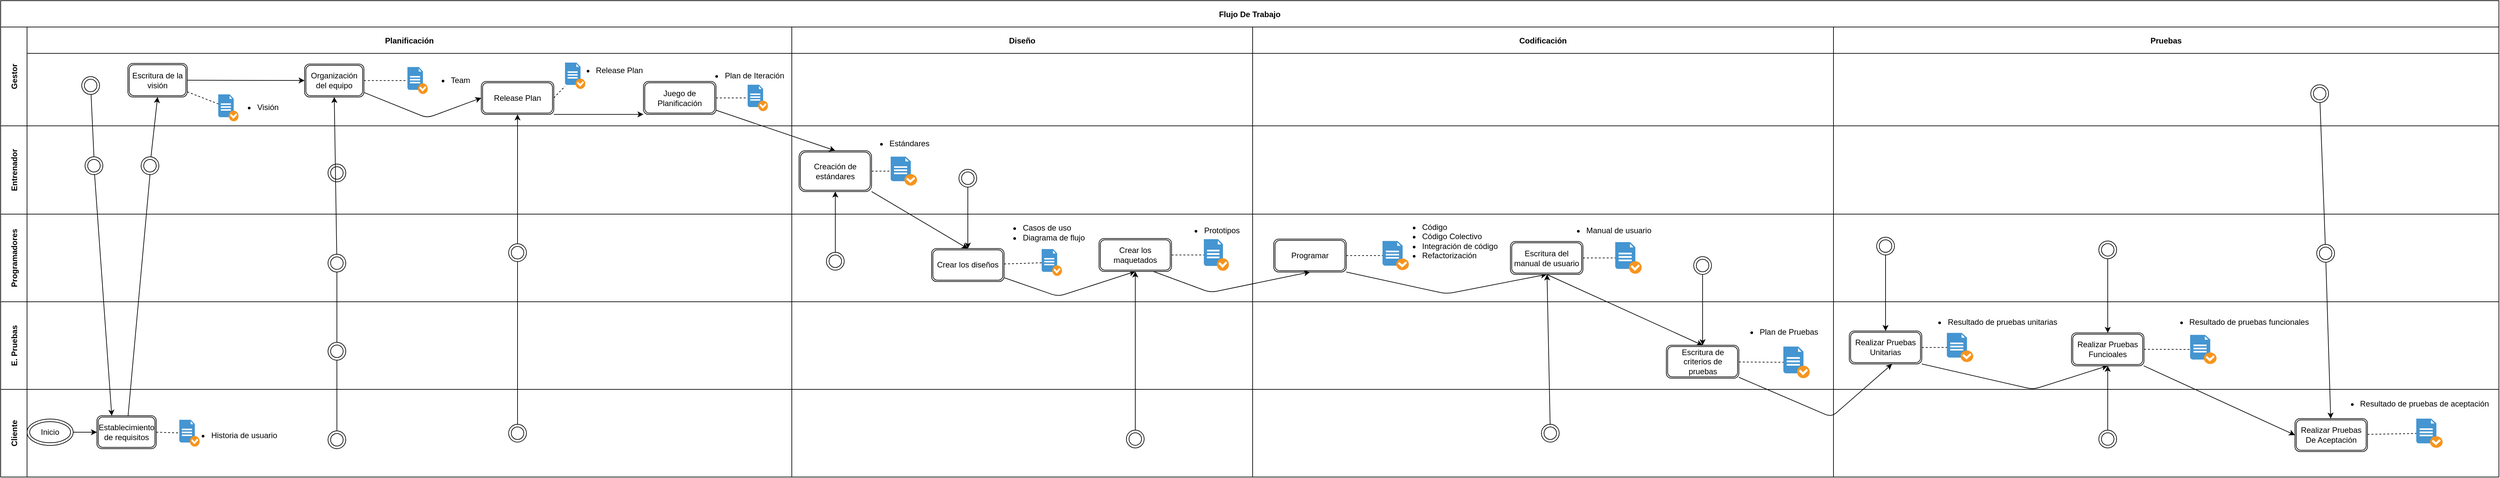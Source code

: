 <mxfile>
    <diagram id="Hp4dVfdLVx2DITK1ITba" name="Página-1">
        <mxGraphModel dx="740" dy="1263" grid="0" gridSize="10" guides="1" tooltips="1" connect="1" arrows="1" fold="1" page="0" pageScale="1" pageWidth="827" pageHeight="1169" math="0" shadow="0">
            <root>
                <mxCell id="0"/>
                <mxCell id="1" parent="0"/>
                <mxCell id="2" value="Flujo De Trabajo" style="shape=table;childLayout=tableLayout;startSize=40;collapsible=0;recursiveResize=0;expand=0;fontStyle=1;" parent="1" vertex="1">
                    <mxGeometry x="467" y="-123" width="3789.307" height="723" as="geometry"/>
                </mxCell>
                <mxCell id="3" value="Gestor" style="shape=tableRow;horizontal=0;startSize=40;swimlaneHead=0;swimlaneBody=0;top=0;left=0;bottom=0;right=0;dropTarget=0;fillColor=none;collapsible=0;recursiveResize=0;expand=0;fontStyle=1;" parent="2" vertex="1">
                    <mxGeometry y="40" width="3789.307" height="150" as="geometry"/>
                </mxCell>
                <mxCell id="15" value="Planificación" style="swimlane;swimlaneHead=0;swimlaneBody=0;fontStyle=0;connectable=0;fillColor=none;startSize=40;collapsible=0;recursiveResize=0;expand=0;fontStyle=1;" parent="3" vertex="1">
                    <mxGeometry x="40" width="1160" height="150" as="geometry">
                        <mxRectangle width="1160" height="150" as="alternateBounds"/>
                    </mxGeometry>
                </mxCell>
                <mxCell id="63" style="edgeStyle=none;html=1;strokeColor=default;strokeWidth=1;endArrow=none;endFill=0;dashed=1;" parent="15" source="59" target="60" edge="1">
                    <mxGeometry relative="1" as="geometry"/>
                </mxCell>
                <mxCell id="229" style="edgeStyle=none;html=1;entryX=0;entryY=0.5;entryDx=0;entryDy=0;endArrow=classic;endFill=1;" parent="15" source="59" target="64" edge="1">
                    <mxGeometry relative="1" as="geometry">
                        <Array as="points">
                            <mxPoint x="607" y="138"/>
                        </Array>
                    </mxGeometry>
                </mxCell>
                <mxCell id="59" value="Organización del equipo" style="shape=ext;double=1;rounded=1;whiteSpace=wrap;html=1;" parent="15" vertex="1">
                    <mxGeometry x="421" y="56.2" width="90" height="50" as="geometry"/>
                </mxCell>
                <mxCell id="60" value="" style="shadow=0;dashed=0;html=1;strokeColor=none;fillColor=#4495D1;labelPosition=center;verticalLabelPosition=bottom;verticalAlign=top;align=center;outlineConnect=0;shape=mxgraph.veeam.checked_doc;" parent="15" vertex="1">
                    <mxGeometry x="577" y="60.8" width="30.8" height="40.8" as="geometry"/>
                </mxCell>
                <mxCell id="61" value="&lt;div style=&quot;text-align: justify;&quot;&gt;&lt;ul&gt;&lt;li&gt;&lt;span style=&quot;background-color: initial;&quot;&gt;Team&lt;/span&gt;&lt;/li&gt;&lt;/ul&gt;&lt;/div&gt;" style="text;html=1;align=center;verticalAlign=middle;resizable=0;points=[];autosize=1;strokeColor=none;fillColor=none;" parent="15" vertex="1">
                    <mxGeometry x="593" y="52.7" width="87" height="56" as="geometry"/>
                </mxCell>
                <mxCell id="189" value="" style="shadow=0;dashed=0;html=1;strokeColor=none;fillColor=#4495D1;labelPosition=center;verticalLabelPosition=bottom;verticalAlign=top;align=center;outlineConnect=0;shape=mxgraph.veeam.checked_doc;" parent="15" vertex="1">
                    <mxGeometry x="290" y="102.3" width="30.8" height="40.8" as="geometry"/>
                </mxCell>
                <mxCell id="210" value="" style="ellipse;shape=doubleEllipse;whiteSpace=wrap;html=1;aspect=fixed;fillColor=#FFFFFF;" parent="15" vertex="1">
                    <mxGeometry x="83" y="75.3" width="27" height="27" as="geometry"/>
                </mxCell>
                <mxCell id="218" style="edgeStyle=none;html=1;entryX=0;entryY=0.5;entryDx=0;entryDy=0;endArrow=classic;endFill=1;" parent="15" source="186" target="59" edge="1">
                    <mxGeometry relative="1" as="geometry"/>
                </mxCell>
                <mxCell id="186" value="Escritura de la visión" style="shape=ext;double=1;rounded=1;whiteSpace=wrap;html=1;" parent="15" vertex="1">
                    <mxGeometry x="153" y="55.2" width="90" height="51" as="geometry"/>
                </mxCell>
                <mxCell id="217" style="edgeStyle=none;html=1;endArrow=none;endFill=0;dashed=1;" parent="15" source="186" target="189" edge="1">
                    <mxGeometry relative="1" as="geometry"/>
                </mxCell>
                <mxCell id="318" style="edgeStyle=none;html=1;exitX=1;exitY=1;exitDx=0;exitDy=0;entryX=0;entryY=1;entryDx=0;entryDy=0;" edge="1" parent="15" source="64" target="310">
                    <mxGeometry relative="1" as="geometry"/>
                </mxCell>
                <mxCell id="64" value="Release Plan" style="shape=ext;double=1;rounded=1;whiteSpace=wrap;html=1;" parent="15" vertex="1">
                    <mxGeometry x="689" y="82.6" width="110" height="50" as="geometry"/>
                </mxCell>
                <mxCell id="67" value="" style="shadow=0;dashed=0;html=1;strokeColor=none;fillColor=#4495D1;labelPosition=center;verticalLabelPosition=bottom;verticalAlign=top;align=center;outlineConnect=0;shape=mxgraph.veeam.checked_doc;" parent="15" vertex="1">
                    <mxGeometry x="816" y="54.0" width="30.8" height="40" as="geometry"/>
                </mxCell>
                <mxCell id="194" style="edgeStyle=none;html=1;exitX=1;exitY=0.5;exitDx=0;exitDy=0;endArrow=none;endFill=0;dashed=1;" parent="15" source="64" target="67" edge="1">
                    <mxGeometry relative="1" as="geometry"/>
                </mxCell>
                <mxCell id="68" value="&lt;div style=&quot;text-align: justify;&quot;&gt;&lt;ul&gt;&lt;li&gt;Release Plan&lt;/li&gt;&lt;/ul&gt;&lt;/div&gt;" style="text;html=1;align=center;verticalAlign=middle;resizable=0;points=[];autosize=1;strokeColor=none;fillColor=none;" parent="15" vertex="1">
                    <mxGeometry x="813" y="38.0" width="129" height="56" as="geometry"/>
                </mxCell>
                <mxCell id="188" value="&lt;div style=&quot;text-align: justify;&quot;&gt;&lt;ul&gt;&lt;li&gt;&lt;span style=&quot;background-color: initial;&quot;&gt;Visión&lt;/span&gt;&lt;/li&gt;&lt;/ul&gt;&lt;/div&gt;" style="text;html=1;align=center;verticalAlign=middle;resizable=0;points=[];autosize=1;strokeColor=none;fillColor=none;" parent="15" vertex="1">
                    <mxGeometry x="300" y="94" width="90" height="56" as="geometry"/>
                </mxCell>
                <mxCell id="310" value="Juego de Planificación" style="shape=ext;double=1;rounded=1;whiteSpace=wrap;html=1;" vertex="1" parent="15">
                    <mxGeometry x="935" y="82.6" width="110" height="50" as="geometry"/>
                </mxCell>
                <mxCell id="311" value="" style="shadow=0;dashed=0;html=1;strokeColor=none;fillColor=#4495D1;labelPosition=center;verticalLabelPosition=bottom;verticalAlign=top;align=center;outlineConnect=0;shape=mxgraph.veeam.checked_doc;" vertex="1" parent="15">
                    <mxGeometry x="1093" y="87.6" width="30.8" height="40" as="geometry"/>
                </mxCell>
                <mxCell id="312" style="edgeStyle=none;html=1;exitX=1;exitY=0.5;exitDx=0;exitDy=0;endArrow=none;endFill=0;dashed=1;" edge="1" parent="15" source="310" target="311">
                    <mxGeometry relative="1" as="geometry"/>
                </mxCell>
                <mxCell id="313" value="&lt;div style=&quot;text-align: justify;&quot;&gt;&lt;ul&gt;&lt;li&gt;Plan de Iteración&lt;/li&gt;&lt;/ul&gt;&lt;/div&gt;" style="text;html=1;align=center;verticalAlign=middle;resizable=0;points=[];autosize=1;strokeColor=none;fillColor=none;" vertex="1" parent="15">
                    <mxGeometry x="1009" y="45.6" width="148" height="56" as="geometry"/>
                </mxCell>
                <mxCell id="4" value="Diseño" style="swimlane;swimlaneHead=0;swimlaneBody=0;fontStyle=0;connectable=0;fillColor=none;startSize=40;collapsible=0;recursiveResize=0;expand=0;fontStyle=1;" parent="3" vertex="1">
                    <mxGeometry x="1200" width="699" height="150" as="geometry">
                        <mxRectangle width="699" height="150" as="alternateBounds"/>
                    </mxGeometry>
                </mxCell>
                <mxCell id="5" value="Codificación" style="swimlane;swimlaneHead=0;swimlaneBody=0;fontStyle=0;connectable=0;fillColor=none;startSize=40;collapsible=0;recursiveResize=0;expand=0;fontStyle=1;" parent="3" vertex="1">
                    <mxGeometry x="1899" width="881" height="150" as="geometry">
                        <mxRectangle width="881" height="150" as="alternateBounds"/>
                    </mxGeometry>
                </mxCell>
                <mxCell id="6" value="Pruebas" style="swimlane;swimlaneHead=0;swimlaneBody=0;fontStyle=0;connectable=0;fillColor=none;startSize=40;collapsible=0;recursiveResize=0;expand=0;fontStyle=1;" parent="3" vertex="1">
                    <mxGeometry x="2780" width="1009" height="150" as="geometry">
                        <mxRectangle width="1009" height="150" as="alternateBounds"/>
                    </mxGeometry>
                </mxCell>
                <mxCell id="283" value="" style="ellipse;shape=doubleEllipse;whiteSpace=wrap;html=1;aspect=fixed;fillColor=#FFFFFF;" parent="6" vertex="1">
                    <mxGeometry x="724" y="87.6" width="27" height="27" as="geometry"/>
                </mxCell>
                <mxCell id="7" value="Entrenador" style="shape=tableRow;horizontal=0;startSize=40;swimlaneHead=0;swimlaneBody=0;top=0;left=0;bottom=0;right=0;dropTarget=0;fillColor=none;collapsible=0;recursiveResize=0;expand=0;fontStyle=1;" parent="2" vertex="1">
                    <mxGeometry y="190" width="3789.307" height="134" as="geometry"/>
                </mxCell>
                <mxCell id="16" style="swimlane;swimlaneHead=0;swimlaneBody=0;fontStyle=0;connectable=0;fillColor=none;startSize=0;collapsible=0;recursiveResize=0;expand=0;fontStyle=1;" parent="7" vertex="1">
                    <mxGeometry x="40" width="1160" height="134" as="geometry">
                        <mxRectangle width="1160" height="134" as="alternateBounds"/>
                    </mxGeometry>
                </mxCell>
                <mxCell id="211" value="" style="ellipse;shape=doubleEllipse;whiteSpace=wrap;html=1;aspect=fixed;fillColor=#FFFFFF;" parent="16" vertex="1">
                    <mxGeometry x="88" y="47" width="27" height="27" as="geometry"/>
                </mxCell>
                <mxCell id="219" value="" style="ellipse;shape=doubleEllipse;whiteSpace=wrap;html=1;aspect=fixed;fillColor=#FFFFFF;" parent="16" vertex="1">
                    <mxGeometry x="173" y="47" width="27" height="27" as="geometry"/>
                </mxCell>
                <mxCell id="224" value="" style="ellipse;shape=doubleEllipse;whiteSpace=wrap;html=1;aspect=fixed;fillColor=#FFFFFF;" parent="16" vertex="1">
                    <mxGeometry x="456.5" y="58" width="27" height="27" as="geometry"/>
                </mxCell>
                <mxCell id="8" value="" style="swimlane;swimlaneHead=0;swimlaneBody=0;fontStyle=0;connectable=0;fillColor=none;startSize=0;collapsible=0;recursiveResize=0;expand=0;fontStyle=1;" parent="7" vertex="1">
                    <mxGeometry x="1200" width="699" height="134" as="geometry">
                        <mxRectangle width="699" height="134" as="alternateBounds"/>
                    </mxGeometry>
                </mxCell>
                <mxCell id="240" value="" style="ellipse;shape=doubleEllipse;whiteSpace=wrap;html=1;aspect=fixed;fillColor=#FFFFFF;" parent="8" vertex="1">
                    <mxGeometry x="253.5" y="66" width="27" height="27" as="geometry"/>
                </mxCell>
                <mxCell id="70" value="Creación de estándares" style="shape=ext;double=1;rounded=1;whiteSpace=wrap;html=1;" parent="8" vertex="1">
                    <mxGeometry x="11" y="37.7" width="110" height="62" as="geometry"/>
                </mxCell>
                <mxCell id="85" value="" style="shadow=0;dashed=0;html=1;strokeColor=none;fillColor=#4495D1;labelPosition=center;verticalLabelPosition=bottom;verticalAlign=top;align=center;outlineConnect=0;shape=mxgraph.veeam.checked_doc;" parent="8" vertex="1">
                    <mxGeometry x="150" y="46.7" width="40" height="44" as="geometry"/>
                </mxCell>
                <mxCell id="239" style="edgeStyle=none;html=1;dashed=1;endArrow=none;endFill=0;" parent="8" source="70" target="85" edge="1">
                    <mxGeometry relative="1" as="geometry"/>
                </mxCell>
                <mxCell id="237" value="" style="ellipse;shape=doubleEllipse;whiteSpace=wrap;html=1;aspect=fixed;fillColor=#FFFFFF;" parent="8" vertex="1">
                    <mxGeometry x="52.5" y="192" width="27" height="27" as="geometry"/>
                </mxCell>
                <mxCell id="238" style="edgeStyle=none;html=1;entryX=0.5;entryY=1;entryDx=0;entryDy=0;endArrow=classic;endFill=1;" parent="8" source="237" target="70" edge="1">
                    <mxGeometry relative="1" as="geometry"/>
                </mxCell>
                <mxCell id="86" value="&lt;div style=&quot;text-align: justify;&quot;&gt;&lt;ul&gt;&lt;li&gt;Estándares&lt;/li&gt;&lt;/ul&gt;&lt;/div&gt;" style="text;html=1;align=center;verticalAlign=middle;resizable=0;points=[];autosize=1;strokeColor=none;fillColor=none;" parent="8" vertex="1">
                    <mxGeometry x="98" y="-1" width="119" height="56" as="geometry"/>
                </mxCell>
                <mxCell id="9" value="" style="swimlane;swimlaneHead=0;swimlaneBody=0;fontStyle=0;connectable=0;fillColor=none;startSize=0;collapsible=0;recursiveResize=0;expand=0;fontStyle=1;" parent="7" vertex="1">
                    <mxGeometry x="1899" width="881" height="134" as="geometry">
                        <mxRectangle width="881" height="134" as="alternateBounds"/>
                    </mxGeometry>
                </mxCell>
                <mxCell id="10" value="" style="swimlane;swimlaneHead=0;swimlaneBody=0;fontStyle=0;connectable=0;fillColor=none;startSize=0;collapsible=0;recursiveResize=0;expand=0;fontStyle=1;" parent="7" vertex="1">
                    <mxGeometry x="2780" width="1009" height="134" as="geometry">
                        <mxRectangle width="1009" height="134" as="alternateBounds"/>
                    </mxGeometry>
                </mxCell>
                <mxCell id="11" value="Programadores" style="shape=tableRow;horizontal=0;startSize=40;swimlaneHead=0;swimlaneBody=0;top=0;left=0;bottom=0;right=0;dropTarget=0;fillColor=none;collapsible=0;recursiveResize=0;expand=0;fontStyle=1;" parent="2" vertex="1">
                    <mxGeometry y="324" width="3789.307" height="133" as="geometry"/>
                </mxCell>
                <mxCell id="17" style="swimlane;swimlaneHead=0;swimlaneBody=0;fontStyle=0;connectable=0;fillColor=none;startSize=0;collapsible=0;recursiveResize=0;expand=0;fontStyle=1;" parent="11" vertex="1">
                    <mxGeometry x="40" width="1160" height="133" as="geometry">
                        <mxRectangle width="1160" height="133" as="alternateBounds"/>
                    </mxGeometry>
                </mxCell>
                <mxCell id="220" value="" style="ellipse;shape=doubleEllipse;whiteSpace=wrap;html=1;aspect=fixed;fillColor=#FFFFFF;" parent="17" vertex="1">
                    <mxGeometry x="456.5" y="60.85" width="27" height="27" as="geometry"/>
                </mxCell>
                <mxCell id="232" value="" style="ellipse;shape=doubleEllipse;whiteSpace=wrap;html=1;aspect=fixed;fillColor=#FFFFFF;" parent="17" vertex="1">
                    <mxGeometry x="730.5" y="45" width="27" height="27" as="geometry"/>
                </mxCell>
                <mxCell id="12" value="" style="swimlane;swimlaneHead=0;swimlaneBody=0;fontStyle=0;connectable=0;fillColor=none;startSize=0;collapsible=0;recursiveResize=0;expand=0;fontStyle=1;" parent="11" vertex="1">
                    <mxGeometry x="1200" width="699" height="133" as="geometry">
                        <mxRectangle width="699" height="133" as="alternateBounds"/>
                    </mxGeometry>
                </mxCell>
                <mxCell id="249" style="edgeStyle=none;html=1;entryX=0.5;entryY=1;entryDx=0;entryDy=0;endArrow=classic;endFill=1;" parent="12" source="90" target="248" edge="1">
                    <mxGeometry relative="1" as="geometry">
                        <Array as="points">
                            <mxPoint x="404" y="125"/>
                        </Array>
                    </mxGeometry>
                </mxCell>
                <mxCell id="321" style="edgeStyle=none;html=1;endArrow=none;endFill=0;dashed=1;" edge="1" parent="12" source="90" target="242">
                    <mxGeometry relative="1" as="geometry"/>
                </mxCell>
                <mxCell id="90" value="Crear los diseños" style="shape=ext;double=1;rounded=1;whiteSpace=wrap;html=1;" parent="12" vertex="1">
                    <mxGeometry x="212" y="52.3" width="110" height="50" as="geometry"/>
                </mxCell>
                <mxCell id="92" value="" style="shadow=0;dashed=0;html=1;strokeColor=none;fillColor=#4495D1;labelPosition=center;verticalLabelPosition=bottom;verticalAlign=top;align=center;outlineConnect=0;shape=mxgraph.veeam.checked_doc;" parent="12" vertex="1">
                    <mxGeometry x="625" y="38" width="38" height="48" as="geometry"/>
                </mxCell>
                <mxCell id="242" value="" style="shadow=0;dashed=0;html=1;strokeColor=none;fillColor=#4495D1;labelPosition=center;verticalLabelPosition=bottom;verticalAlign=top;align=center;outlineConnect=0;shape=mxgraph.veeam.checked_doc;" parent="12" vertex="1">
                    <mxGeometry x="379" y="53.0" width="30.8" height="40.8" as="geometry"/>
                </mxCell>
                <mxCell id="250" style="edgeStyle=none;html=1;endArrow=none;endFill=0;dashed=1;" parent="12" source="248" target="92" edge="1">
                    <mxGeometry relative="1" as="geometry"/>
                </mxCell>
                <mxCell id="248" value="Crear los maquetados" style="shape=ext;double=1;rounded=1;whiteSpace=wrap;html=1;" parent="12" vertex="1">
                    <mxGeometry x="466" y="37" width="110" height="50" as="geometry"/>
                </mxCell>
                <mxCell id="253" value="&lt;div style=&quot;text-align: justify;&quot;&gt;&lt;ul&gt;&lt;li&gt;Prototipos&lt;/li&gt;&lt;/ul&gt;&lt;/div&gt;" style="text;html=1;align=center;verticalAlign=middle;resizable=0;points=[];autosize=1;strokeColor=none;fillColor=none;" parent="12" vertex="1">
                    <mxGeometry x="576" y="-3" width="112" height="56" as="geometry"/>
                </mxCell>
                <mxCell id="241" value="&lt;div style=&quot;text-align: justify;&quot;&gt;&lt;ul&gt;&lt;li&gt;Casos de uso&lt;/li&gt;&lt;li&gt;Diagrama de flujo&lt;/li&gt;&lt;/ul&gt;&lt;/div&gt;" style="text;html=1;align=center;verticalAlign=middle;resizable=0;points=[];autosize=1;strokeColor=none;fillColor=none;" parent="12" vertex="1">
                    <mxGeometry x="301" y="-11" width="152" height="77" as="geometry"/>
                </mxCell>
                <mxCell id="13" value="" style="swimlane;swimlaneHead=0;swimlaneBody=0;fontStyle=0;connectable=0;fillColor=none;startSize=0;collapsible=0;recursiveResize=0;expand=0;fontStyle=1;" parent="11" vertex="1">
                    <mxGeometry x="1899" width="881" height="133" as="geometry">
                        <mxRectangle width="881" height="133" as="alternateBounds"/>
                    </mxGeometry>
                </mxCell>
                <mxCell id="326" style="edgeStyle=none;html=1;exitX=1;exitY=1;exitDx=0;exitDy=0;entryX=0.5;entryY=1;entryDx=0;entryDy=0;endArrow=classic;endFill=1;" edge="1" parent="13" source="195" target="323">
                    <mxGeometry relative="1" as="geometry">
                        <Array as="points">
                            <mxPoint x="294" y="121"/>
                        </Array>
                    </mxGeometry>
                </mxCell>
                <mxCell id="195" value="Programar" style="shape=ext;double=1;rounded=1;whiteSpace=wrap;html=1;" parent="13" vertex="1">
                    <mxGeometry x="32" y="37.85" width="110" height="50" as="geometry"/>
                </mxCell>
                <mxCell id="196" value="" style="shadow=0;dashed=0;html=1;strokeColor=none;fillColor=#4495D1;labelPosition=center;verticalLabelPosition=bottom;verticalAlign=top;align=center;outlineConnect=0;shape=mxgraph.veeam.checked_doc;" parent="13" vertex="1">
                    <mxGeometry x="197" y="40.7" width="40" height="44.3" as="geometry"/>
                </mxCell>
                <mxCell id="199" style="edgeStyle=none;html=1;exitX=1;exitY=0.5;exitDx=0;exitDy=0;endArrow=none;endFill=0;dashed=1;" parent="13" source="195" target="196" edge="1">
                    <mxGeometry relative="1" as="geometry"/>
                </mxCell>
                <mxCell id="197" value="&lt;div style=&quot;text-align: justify;&quot;&gt;&lt;ul&gt;&lt;li&gt;Código&lt;/li&gt;&lt;li&gt;Código Colectivo&lt;/li&gt;&lt;li&gt;Integración de código&lt;/li&gt;&lt;li&gt;Refactorización&lt;/li&gt;&lt;/ul&gt;&lt;/div&gt;" style="text;html=1;align=center;verticalAlign=middle;resizable=0;points=[];autosize=1;strokeColor=none;fillColor=none;spacing=2;" parent="13" vertex="1">
                    <mxGeometry x="207" y="-18" width="173" height="118" as="geometry"/>
                </mxCell>
                <mxCell id="263" value="" style="ellipse;shape=doubleEllipse;whiteSpace=wrap;html=1;aspect=fixed;fillColor=#FFFFFF;" parent="13" vertex="1">
                    <mxGeometry x="669" y="64.5" width="27" height="27" as="geometry"/>
                </mxCell>
                <mxCell id="327" style="edgeStyle=none;html=1;endArrow=none;endFill=0;dashed=1;" edge="1" parent="13" source="323" target="324">
                    <mxGeometry relative="1" as="geometry"/>
                </mxCell>
                <mxCell id="323" value="Escritura del manual de usuario" style="shape=ext;double=1;rounded=1;whiteSpace=wrap;html=1;" vertex="1" parent="13">
                    <mxGeometry x="391" y="41.5" width="110" height="50" as="geometry"/>
                </mxCell>
                <mxCell id="324" value="" style="shadow=0;dashed=0;html=1;strokeColor=none;fillColor=#4495D1;labelPosition=center;verticalLabelPosition=bottom;verticalAlign=top;align=center;outlineConnect=0;shape=mxgraph.veeam.checked_doc;" vertex="1" parent="13">
                    <mxGeometry x="550" y="42.5" width="40" height="48" as="geometry"/>
                </mxCell>
                <mxCell id="325" value="&lt;div style=&quot;text-align: justify;&quot;&gt;&lt;ul&gt;&lt;li&gt;Manual de usuario&lt;/li&gt;&lt;/ul&gt;&lt;/div&gt;" style="text;html=1;align=center;verticalAlign=middle;resizable=0;points=[];autosize=1;strokeColor=none;fillColor=none;" vertex="1" parent="13">
                    <mxGeometry x="456" y="-3" width="157" height="56" as="geometry"/>
                </mxCell>
                <mxCell id="14" value="" style="swimlane;swimlaneHead=0;swimlaneBody=0;fontStyle=0;connectable=0;fillColor=none;startSize=0;collapsible=0;recursiveResize=0;expand=0;fontStyle=1;" parent="11" vertex="1">
                    <mxGeometry x="2780" width="1009" height="133" as="geometry">
                        <mxRectangle width="1009" height="133" as="alternateBounds"/>
                    </mxGeometry>
                </mxCell>
                <mxCell id="267" value="" style="ellipse;shape=doubleEllipse;whiteSpace=wrap;html=1;aspect=fixed;fillColor=#FFFFFF;" parent="14" vertex="1">
                    <mxGeometry x="65.5" y="35" width="27" height="27" as="geometry"/>
                </mxCell>
                <mxCell id="274" value="" style="ellipse;shape=doubleEllipse;whiteSpace=wrap;html=1;aspect=fixed;fillColor=#FFFFFF;" parent="14" vertex="1">
                    <mxGeometry x="402.5" y="40.7" width="27" height="27" as="geometry"/>
                </mxCell>
                <mxCell id="281" value="" style="ellipse;shape=doubleEllipse;whiteSpace=wrap;html=1;aspect=fixed;fillColor=#FFFFFF;" parent="14" vertex="1">
                    <mxGeometry x="733" y="46.0" width="27" height="27" as="geometry"/>
                </mxCell>
                <mxCell id="259" style="edgeStyle=none;html=1;exitX=0.75;exitY=1;exitDx=0;exitDy=0;entryX=0.5;entryY=1;entryDx=0;entryDy=0;endArrow=classic;endFill=1;" parent="11" source="248" target="195" edge="1">
                    <mxGeometry relative="1" as="geometry">
                        <Array as="points">
                            <mxPoint x="1835" y="119"/>
                        </Array>
                    </mxGeometry>
                </mxCell>
                <mxCell id="18" value="E. Pruebas" style="shape=tableRow;horizontal=0;startSize=40;swimlaneHead=0;swimlaneBody=0;top=0;left=0;bottom=0;right=0;dropTarget=0;fillColor=none;collapsible=0;recursiveResize=0;expand=0;fontStyle=1;" parent="2" vertex="1">
                    <mxGeometry y="457" width="3789.307" height="133" as="geometry"/>
                </mxCell>
                <mxCell id="19" style="swimlane;swimlaneHead=0;swimlaneBody=0;fontStyle=0;connectable=0;fillColor=none;startSize=0;collapsible=0;recursiveResize=0;expand=0;fontStyle=1;" parent="18" vertex="1">
                    <mxGeometry x="40" width="1160" height="133" as="geometry">
                        <mxRectangle width="1160" height="133" as="alternateBounds"/>
                    </mxGeometry>
                </mxCell>
                <mxCell id="221" value="" style="ellipse;shape=doubleEllipse;whiteSpace=wrap;html=1;aspect=fixed;fillColor=#FFFFFF;" parent="19" vertex="1">
                    <mxGeometry x="456.5" y="61.65" width="27" height="27" as="geometry"/>
                </mxCell>
                <mxCell id="20" style="swimlane;swimlaneHead=0;swimlaneBody=0;fontStyle=0;connectable=0;fillColor=none;startSize=0;collapsible=0;recursiveResize=0;expand=0;fontStyle=1;" parent="18" vertex="1">
                    <mxGeometry x="1200" width="699" height="133" as="geometry">
                        <mxRectangle width="699" height="133" as="alternateBounds"/>
                    </mxGeometry>
                </mxCell>
                <mxCell id="21" style="swimlane;swimlaneHead=0;swimlaneBody=0;fontStyle=0;connectable=0;fillColor=none;startSize=0;collapsible=0;recursiveResize=0;expand=0;fontStyle=1;" parent="18" vertex="1">
                    <mxGeometry x="1899" width="881" height="133" as="geometry">
                        <mxRectangle width="881" height="133" as="alternateBounds"/>
                    </mxGeometry>
                </mxCell>
                <mxCell id="262" style="edgeStyle=none;html=1;endArrow=none;endFill=0;dashed=1;" parent="21" source="95" target="97" edge="1">
                    <mxGeometry relative="1" as="geometry"/>
                </mxCell>
                <mxCell id="95" value="Escritura de criterios de pruebas" style="shape=ext;double=1;rounded=1;whiteSpace=wrap;html=1;" parent="21" vertex="1">
                    <mxGeometry x="627.5" y="66" width="110" height="50" as="geometry"/>
                </mxCell>
                <mxCell id="98" value="&lt;div style=&quot;text-align: justify;&quot;&gt;&lt;ul&gt;&lt;li&gt;Plan de Pruebas&lt;/li&gt;&lt;/ul&gt;&lt;/div&gt;" style="text;html=1;align=center;verticalAlign=middle;resizable=0;points=[];autosize=1;strokeColor=none;fillColor=none;" parent="21" vertex="1">
                    <mxGeometry x="719" y="18" width="147" height="56" as="geometry"/>
                </mxCell>
                <mxCell id="97" value="" style="shadow=0;dashed=0;html=1;strokeColor=none;fillColor=#4495D1;labelPosition=center;verticalLabelPosition=bottom;verticalAlign=top;align=center;outlineConnect=0;shape=mxgraph.veeam.checked_doc;" parent="21" vertex="1">
                    <mxGeometry x="805" y="68" width="40" height="48" as="geometry"/>
                </mxCell>
                <mxCell id="22" style="swimlane;swimlaneHead=0;swimlaneBody=0;fontStyle=0;connectable=0;fillColor=none;startSize=0;collapsible=0;recursiveResize=0;expand=0;fontStyle=1;" parent="18" vertex="1">
                    <mxGeometry x="2780" width="1009" height="133" as="geometry">
                        <mxRectangle width="1009" height="133" as="alternateBounds"/>
                    </mxGeometry>
                </mxCell>
                <mxCell id="268" style="edgeStyle=none;html=1;endArrow=none;endFill=0;dashed=1;" parent="22" source="101" target="104" edge="1">
                    <mxGeometry relative="1" as="geometry"/>
                </mxCell>
                <mxCell id="322" style="edgeStyle=none;html=1;exitX=1;exitY=1;exitDx=0;exitDy=0;entryX=0.5;entryY=1;entryDx=0;entryDy=0;endArrow=classic;endFill=1;" edge="1" parent="22" source="101" target="271">
                    <mxGeometry relative="1" as="geometry">
                        <Array as="points">
                            <mxPoint x="303" y="133"/>
                        </Array>
                    </mxGeometry>
                </mxCell>
                <mxCell id="101" value="Realizar Pruebas&lt;br&gt;Unitarias" style="shape=ext;double=1;rounded=1;whiteSpace=wrap;html=1;" parent="22" vertex="1">
                    <mxGeometry x="24" y="44.35" width="110" height="50" as="geometry"/>
                </mxCell>
                <mxCell id="104" value="" style="shadow=0;dashed=0;html=1;strokeColor=none;fillColor=#4495D1;labelPosition=center;verticalLabelPosition=bottom;verticalAlign=top;align=center;outlineConnect=0;shape=mxgraph.veeam.checked_doc;" parent="22" vertex="1">
                    <mxGeometry x="172" y="47.2" width="40" height="44.3" as="geometry"/>
                </mxCell>
                <mxCell id="105" value="&lt;div style=&quot;text-align: justify;&quot;&gt;&lt;ul&gt;&lt;li&gt;Resultado de pruebas unitarias&lt;/li&gt;&lt;/ul&gt;&lt;/div&gt;" style="text;html=1;align=center;verticalAlign=middle;resizable=0;points=[];autosize=1;strokeColor=none;fillColor=none;" parent="22" vertex="1">
                    <mxGeometry x="124" y="3" width="224" height="56" as="geometry"/>
                </mxCell>
                <mxCell id="271" value="Realizar Pruebas&lt;br&gt;Funcioales" style="shape=ext;double=1;rounded=1;whiteSpace=wrap;html=1;" parent="22" vertex="1">
                    <mxGeometry x="361" y="47.2" width="110" height="50" as="geometry"/>
                </mxCell>
                <mxCell id="272" value="" style="shadow=0;dashed=0;html=1;strokeColor=none;fillColor=#4495D1;labelPosition=center;verticalLabelPosition=bottom;verticalAlign=top;align=center;outlineConnect=0;shape=mxgraph.veeam.checked_doc;" parent="22" vertex="1">
                    <mxGeometry x="541" y="50.2" width="40" height="44.3" as="geometry"/>
                </mxCell>
                <mxCell id="270" style="edgeStyle=none;html=1;endArrow=none;endFill=0;dashed=1;" parent="22" source="271" target="272" edge="1">
                    <mxGeometry relative="1" as="geometry"/>
                </mxCell>
                <mxCell id="278" value="&lt;div style=&quot;text-align: justify;&quot;&gt;&lt;ul&gt;&lt;li&gt;Resultado de pruebas funcionales&lt;/li&gt;&lt;/ul&gt;&lt;/div&gt;" style="text;html=1;align=center;verticalAlign=middle;resizable=0;points=[];autosize=1;strokeColor=none;fillColor=none;" parent="22" vertex="1">
                    <mxGeometry x="490" y="3" width="239" height="56" as="geometry"/>
                </mxCell>
                <mxCell id="265" style="edgeStyle=none;html=1;entryX=0.59;entryY=1.003;entryDx=0;entryDy=0;entryPerimeter=0;endArrow=classic;endFill=1;" parent="18" source="95" target="101" edge="1">
                    <mxGeometry relative="1" as="geometry">
                        <Array as="points">
                            <mxPoint x="2777" y="175"/>
                        </Array>
                    </mxGeometry>
                </mxCell>
                <mxCell id="285" style="edgeStyle=none;html=1;endArrow=classic;endFill=1;startArrow=none;" parent="2" source="281" target="113" edge="1">
                    <mxGeometry relative="1" as="geometry"/>
                </mxCell>
                <mxCell id="286" value="" style="edgeStyle=none;html=1;endArrow=none;endFill=1;" parent="2" source="283" target="281" edge="1">
                    <mxGeometry relative="1" as="geometry">
                        <mxPoint x="7739.743" y="390.598" as="sourcePoint"/>
                        <mxPoint x="7748.537" y="864.55" as="targetPoint"/>
                    </mxGeometry>
                </mxCell>
                <mxCell id="269" style="edgeStyle=none;html=1;entryX=0.5;entryY=0;entryDx=0;entryDy=0;endArrow=classic;endFill=1;" parent="2" source="267" target="101" edge="1">
                    <mxGeometry relative="1" as="geometry"/>
                </mxCell>
                <mxCell id="275" style="edgeStyle=none;html=1;endArrow=classic;endFill=1;" parent="2" source="274" target="271" edge="1">
                    <mxGeometry relative="1" as="geometry"/>
                </mxCell>
                <mxCell id="277" style="edgeStyle=none;html=1;entryX=0.5;entryY=1;entryDx=0;entryDy=0;endArrow=classic;endFill=1;" parent="2" source="276" target="271" edge="1">
                    <mxGeometry relative="1" as="geometry"/>
                </mxCell>
                <mxCell id="279" style="edgeStyle=none;html=1;entryX=0;entryY=0.5;entryDx=0;entryDy=0;endArrow=classic;endFill=1;" parent="2" source="271" target="113" edge="1">
                    <mxGeometry relative="1" as="geometry"/>
                </mxCell>
                <mxCell id="264" style="edgeStyle=none;html=1;entryX=0.5;entryY=0;entryDx=0;entryDy=0;endArrow=classic;endFill=1;" parent="2" source="263" target="95" edge="1">
                    <mxGeometry relative="1" as="geometry"/>
                </mxCell>
                <mxCell id="23" value="Cliente" style="shape=tableRow;horizontal=0;startSize=40;swimlaneHead=0;swimlaneBody=0;top=0;left=0;bottom=0;right=0;dropTarget=0;fillColor=none;collapsible=0;recursiveResize=0;expand=0;fontStyle=1;" parent="2" vertex="1">
                    <mxGeometry y="590" width="3789.307" height="133" as="geometry"/>
                </mxCell>
                <mxCell id="24" style="swimlane;swimlaneHead=0;swimlaneBody=0;fontStyle=0;connectable=0;fillColor=none;startSize=0;collapsible=0;recursiveResize=0;expand=0;fontStyle=1;" parent="23" vertex="1">
                    <mxGeometry x="40" width="1160" height="133" as="geometry">
                        <mxRectangle width="1160" height="133" as="alternateBounds"/>
                    </mxGeometry>
                </mxCell>
                <mxCell id="31" value="Inicio" style="ellipse;shape=doubleEllipse;whiteSpace=wrap;html=1;" parent="24" vertex="1">
                    <mxGeometry y="45" width="70" height="40" as="geometry"/>
                </mxCell>
                <mxCell id="185" style="edgeStyle=none;html=1;exitX=1;exitY=0.5;exitDx=0;exitDy=0;dashed=1;endArrow=none;endFill=0;" parent="24" source="38" target="43" edge="1">
                    <mxGeometry relative="1" as="geometry"/>
                </mxCell>
                <mxCell id="38" value="Establecimiento de requisitos" style="shape=ext;double=1;rounded=1;whiteSpace=wrap;html=1;" parent="24" vertex="1">
                    <mxGeometry x="106" y="40" width="90" height="50" as="geometry"/>
                </mxCell>
                <mxCell id="39" style="edgeStyle=none;html=1;exitX=1;exitY=0.5;exitDx=0;exitDy=0;entryX=0;entryY=0.5;entryDx=0;entryDy=0;" parent="24" source="31" target="38" edge="1">
                    <mxGeometry relative="1" as="geometry"/>
                </mxCell>
                <mxCell id="45" value="&lt;div style=&quot;text-align: justify;&quot;&gt;&lt;ul&gt;&lt;li&gt;&lt;span style=&quot;background-color: initial;&quot;&gt;Historia de usuario&lt;/span&gt;&lt;/li&gt;&lt;/ul&gt;&lt;/div&gt;" style="text;html=1;align=center;verticalAlign=middle;resizable=0;points=[];autosize=1;strokeColor=none;fillColor=none;" parent="24" vertex="1">
                    <mxGeometry x="229" y="40" width="160" height="60" as="geometry"/>
                </mxCell>
                <mxCell id="43" value="" style="shadow=0;dashed=0;html=1;strokeColor=none;fillColor=#4495D1;labelPosition=center;verticalLabelPosition=bottom;verticalAlign=top;align=center;outlineConnect=0;shape=mxgraph.veeam.checked_doc;" parent="24" vertex="1">
                    <mxGeometry x="231" y="46.1" width="30.8" height="40.8" as="geometry"/>
                </mxCell>
                <mxCell id="222" value="" style="ellipse;shape=doubleEllipse;whiteSpace=wrap;html=1;aspect=fixed;fillColor=#FFFFFF;" parent="24" vertex="1">
                    <mxGeometry x="456.5" y="63" width="27" height="27" as="geometry"/>
                </mxCell>
                <mxCell id="230" value="" style="ellipse;shape=doubleEllipse;whiteSpace=wrap;html=1;aspect=fixed;fillColor=#FFFFFF;" parent="24" vertex="1">
                    <mxGeometry x="730.5" y="53" width="27" height="27" as="geometry"/>
                </mxCell>
                <mxCell id="25" style="swimlane;swimlaneHead=0;swimlaneBody=0;fontStyle=0;connectable=0;fillColor=none;startSize=0;collapsible=0;recursiveResize=0;expand=0;fontStyle=1;" parent="23" vertex="1">
                    <mxGeometry x="1200" width="699" height="133" as="geometry">
                        <mxRectangle width="699" height="133" as="alternateBounds"/>
                    </mxGeometry>
                </mxCell>
                <mxCell id="247" value="" style="ellipse;shape=doubleEllipse;whiteSpace=wrap;html=1;aspect=fixed;fillColor=#FFFFFF;" parent="25" vertex="1">
                    <mxGeometry x="507.5" y="61.85" width="27" height="27" as="geometry"/>
                </mxCell>
                <mxCell id="26" style="swimlane;swimlaneHead=0;swimlaneBody=0;fontStyle=0;connectable=0;fillColor=none;startSize=0;collapsible=0;recursiveResize=0;expand=0;fontStyle=1;" parent="23" vertex="1">
                    <mxGeometry x="1899" width="881" height="133" as="geometry">
                        <mxRectangle width="881" height="133" as="alternateBounds"/>
                    </mxGeometry>
                </mxCell>
                <mxCell id="329" value="" style="ellipse;shape=doubleEllipse;whiteSpace=wrap;html=1;aspect=fixed;fillColor=#FFFFFF;" vertex="1" parent="26">
                    <mxGeometry x="438" y="53" width="27" height="27" as="geometry"/>
                </mxCell>
                <mxCell id="27" style="swimlane;swimlaneHead=0;swimlaneBody=0;fontStyle=0;connectable=0;fillColor=none;startSize=0;collapsible=0;recursiveResize=0;expand=0;fontStyle=1;" parent="23" vertex="1">
                    <mxGeometry x="2780" width="1009" height="133" as="geometry">
                        <mxRectangle width="1009" height="133" as="alternateBounds"/>
                    </mxGeometry>
                </mxCell>
                <mxCell id="280" style="edgeStyle=none;html=1;endArrow=none;endFill=0;dashed=1;" parent="27" source="113" target="114" edge="1">
                    <mxGeometry relative="1" as="geometry"/>
                </mxCell>
                <mxCell id="113" value="Realizar Pruebas&lt;br&gt;De Aceptación" style="shape=ext;double=1;rounded=1;whiteSpace=wrap;html=1;" parent="27" vertex="1">
                    <mxGeometry x="700" y="44.35" width="110" height="50" as="geometry"/>
                </mxCell>
                <mxCell id="114" value="" style="shadow=0;dashed=0;html=1;strokeColor=none;fillColor=#4495D1;labelPosition=center;verticalLabelPosition=bottom;verticalAlign=top;align=center;outlineConnect=0;shape=mxgraph.veeam.checked_doc;" parent="27" vertex="1">
                    <mxGeometry x="884" y="44.35" width="40" height="44.3" as="geometry"/>
                </mxCell>
                <mxCell id="179" value="&lt;div style=&quot;text-align: justify;&quot;&gt;&lt;ul&gt;&lt;li&gt;Resultado de pruebas de aceptación&lt;/li&gt;&lt;/ul&gt;&lt;/div&gt;" style="text;html=1;align=center;verticalAlign=middle;resizable=0;points=[];autosize=1;strokeColor=none;fillColor=none;" parent="27" vertex="1">
                    <mxGeometry x="746" y="-8" width="260" height="60" as="geometry"/>
                </mxCell>
                <mxCell id="276" value="" style="ellipse;shape=doubleEllipse;whiteSpace=wrap;html=1;aspect=fixed;fillColor=#FFFFFF;" parent="27" vertex="1">
                    <mxGeometry x="402.5" y="61.85" width="27" height="27" as="geometry"/>
                </mxCell>
                <mxCell id="214" style="edgeStyle=none;html=1;entryX=0.25;entryY=0;entryDx=0;entryDy=0;startArrow=none;" parent="2" source="211" target="38" edge="1">
                    <mxGeometry relative="1" as="geometry"/>
                </mxCell>
                <mxCell id="215" value="" style="edgeStyle=none;html=1;entryX=0.5;entryY=0;entryDx=0;entryDy=0;endArrow=none;" parent="2" source="210" target="211" edge="1">
                    <mxGeometry relative="1" as="geometry">
                        <mxPoint x="635" y="200" as="sourcePoint"/>
                        <mxPoint x="635" y="690.0" as="targetPoint"/>
                    </mxGeometry>
                </mxCell>
                <mxCell id="216" style="edgeStyle=none;html=1;entryX=0.5;entryY=1;entryDx=0;entryDy=0;endArrow=classic;endFill=1;startArrow=none;" parent="2" source="219" target="186" edge="1">
                    <mxGeometry relative="1" as="geometry"/>
                </mxCell>
                <mxCell id="223" value="" style="edgeStyle=none;html=1;entryX=0.5;entryY=1;entryDx=0;entryDy=0;endArrow=none;endFill=1;" parent="2" source="38" target="219" edge="1">
                    <mxGeometry relative="1" as="geometry">
                        <mxPoint x="637.345" y="690.0" as="sourcePoint"/>
                        <mxPoint x="682" y="214" as="targetPoint"/>
                    </mxGeometry>
                </mxCell>
                <mxCell id="226" style="edgeStyle=none;html=1;entryX=0.5;entryY=1;entryDx=0;entryDy=0;endArrow=classic;endFill=1;startArrow=none;" parent="2" source="220" target="59" edge="1">
                    <mxGeometry relative="1" as="geometry">
                        <Array as="points"/>
                    </mxGeometry>
                </mxCell>
                <mxCell id="244" style="edgeStyle=none;html=1;entryX=0.5;entryY=0;entryDx=0;entryDy=0;endArrow=classic;endFill=1;" parent="2" source="240" target="90" edge="1">
                    <mxGeometry relative="1" as="geometry"/>
                </mxCell>
                <mxCell id="254" style="edgeStyle=none;html=1;entryX=0.5;entryY=1;entryDx=0;entryDy=0;endArrow=classic;endFill=1;" parent="2" source="247" target="248" edge="1">
                    <mxGeometry relative="1" as="geometry"/>
                </mxCell>
                <mxCell id="288" value="" style="edgeStyle=none;html=1;entryX=0.5;entryY=1;entryDx=0;entryDy=0;endArrow=none;endFill=1;startArrow=none;" edge="1" parent="2" source="221" target="220">
                    <mxGeometry relative="1" as="geometry">
                        <Array as="points"/>
                        <mxPoint x="1473.707" y="912.853" as="sourcePoint"/>
                        <mxPoint x="1462.5" y="406.05" as="targetPoint"/>
                    </mxGeometry>
                </mxCell>
                <mxCell id="289" value="" style="edgeStyle=none;html=1;entryX=0.5;entryY=1;entryDx=0;entryDy=0;endArrow=none;endFill=1;" edge="1" parent="2" source="222" target="221">
                    <mxGeometry relative="1" as="geometry">
                        <Array as="points"/>
                        <mxPoint x="1466.5" y="1046.65" as="sourcePoint"/>
                        <mxPoint x="1466.5" y="805.5" as="targetPoint"/>
                    </mxGeometry>
                </mxCell>
                <mxCell id="314" style="edgeStyle=none;html=1;entryX=0.5;entryY=1;entryDx=0;entryDy=0;startArrow=none;" edge="1" parent="2" source="232" target="64">
                    <mxGeometry relative="1" as="geometry"/>
                </mxCell>
                <mxCell id="315" value="" style="edgeStyle=none;html=1;entryX=0.5;entryY=1;entryDx=0;entryDy=0;endArrow=none;" edge="1" parent="2" source="230" target="232">
                    <mxGeometry relative="1" as="geometry">
                        <mxPoint x="1284" y="842" as="sourcePoint"/>
                        <mxPoint x="1284" y="371.6" as="targetPoint"/>
                    </mxGeometry>
                </mxCell>
                <mxCell id="319" style="edgeStyle=none;html=1;entryX=0.5;entryY=0;entryDx=0;entryDy=0;" edge="1" parent="2" source="310" target="70">
                    <mxGeometry relative="1" as="geometry"/>
                </mxCell>
                <mxCell id="320" style="edgeStyle=none;html=1;exitX=1;exitY=1;exitDx=0;exitDy=0;entryX=0.5;entryY=0;entryDx=0;entryDy=0;" edge="1" parent="2" source="70" target="90">
                    <mxGeometry relative="1" as="geometry"/>
                </mxCell>
                <mxCell id="328" style="edgeStyle=none;html=1;exitX=0.5;exitY=1;exitDx=0;exitDy=0;entryX=0.5;entryY=0;entryDx=0;entryDy=0;endArrow=classic;endFill=1;" edge="1" parent="2" source="323" target="95">
                    <mxGeometry relative="1" as="geometry"/>
                </mxCell>
                <mxCell id="330" style="edgeStyle=none;html=1;endArrow=classic;endFill=1;" edge="1" parent="2" source="329" target="323">
                    <mxGeometry relative="1" as="geometry"/>
                </mxCell>
            </root>
        </mxGraphModel>
    </diagram>
</mxfile>